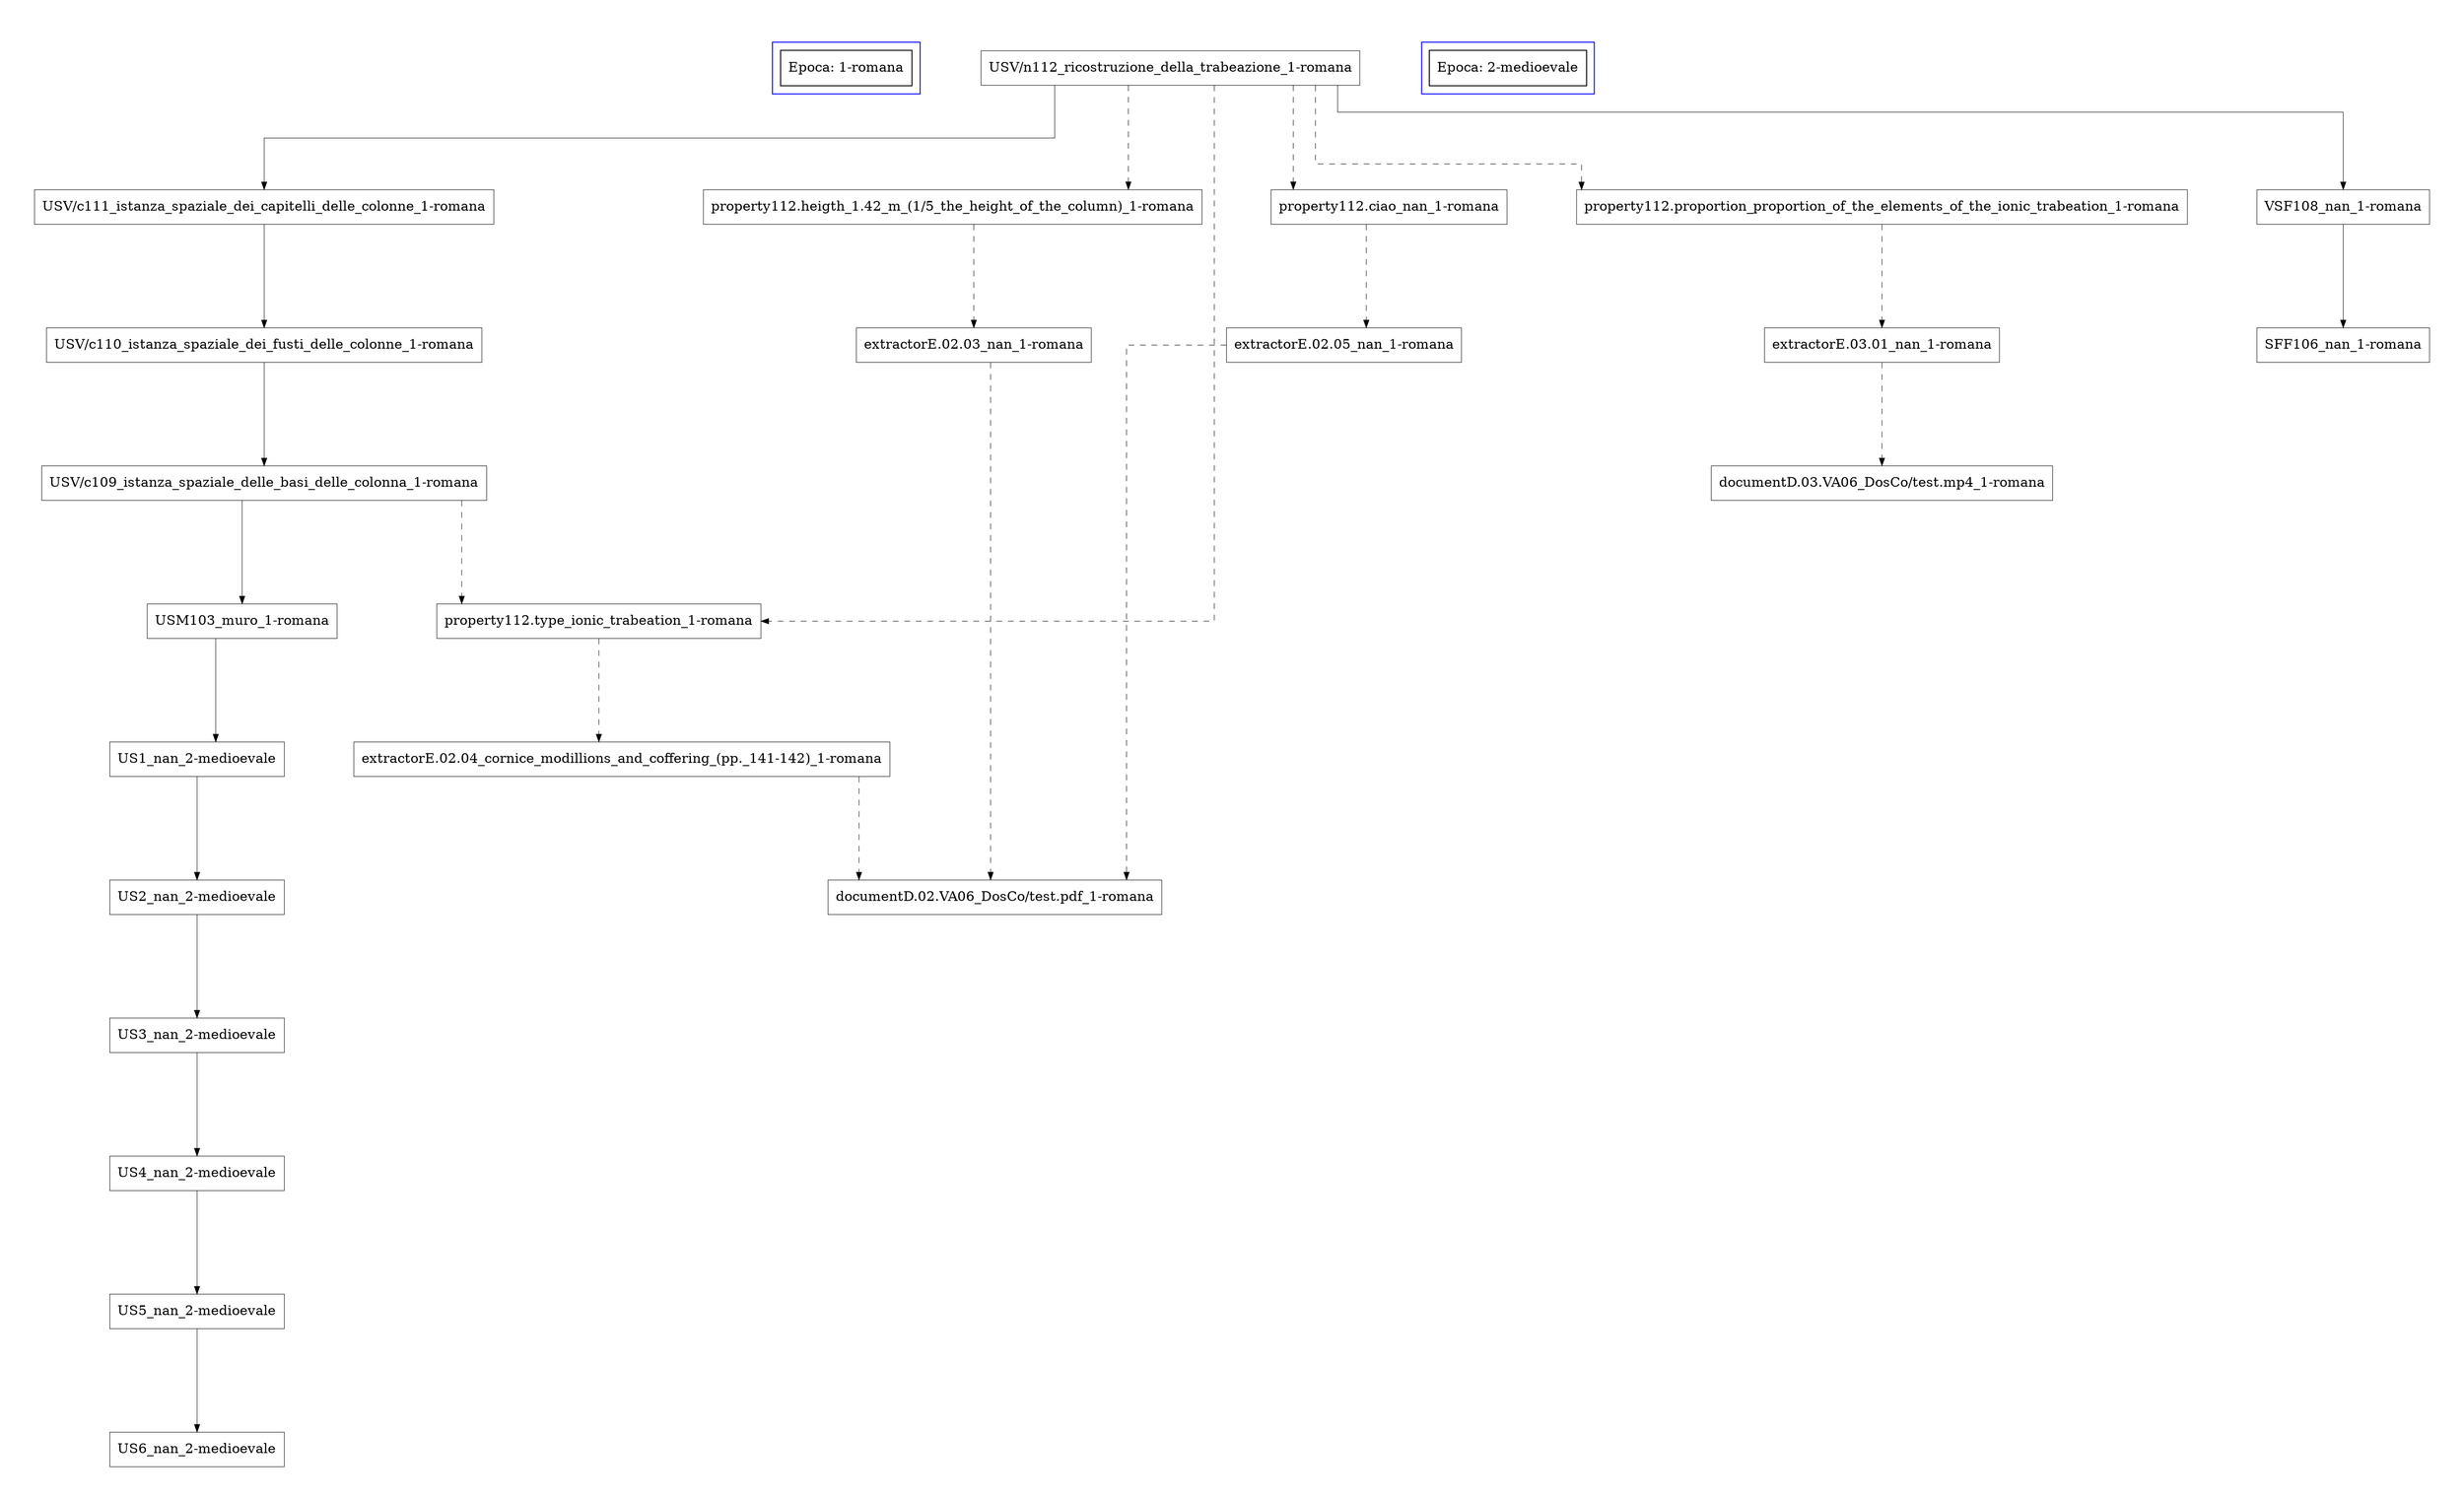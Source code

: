 digraph {
	graph [bb="0,0,2106.2,1493",
		compound=true,
		dpi=300,
		nodesep=1,
		pad=0.5,
		rankdir=TB,
		ranksep=1.5,
		splines=ortho
	];
	node [label="\N"];
	subgraph cluster0 {
		graph [bb="396.5,1432,524.5,1485",
			color=blue
		];
		node [fillcolor=white,
			gradientangle=90,
			label="Epoca: 1-romana",
			shape=record,
			style=filled
		];
		"Epoca: 1-romana"	[height=0.51389,
			pos="460.5,1458.5",
			rects="404.88,1440.5,516.12,1476.5",
			width=1.5451];
	}
	subgraph main1 {
		node [color=black,
			fillcolor=white,
			penwidth=.5,
			shape=box,
			style=filled
		];
		edge [arrowhead=none,
			arrowsize=.8,
			penwidth=.5,
			style=solid
		];
	}
	subgraph main2 {
		node [color=black,
			fillcolor=white,
			penwidth=.5,
			shape=box,
			style=filled
		];
		edge [arrowhead=normal,
			arrowsize=.8,
			penwidth=.5,
			style=dashed
		];
		"USV/c109_istanza_spaziale_delle_basi_delle_colonna_1-romana"	[height=0.5,
			pos="1103.5,1026",
			width=5.2535];
		"property112.type_ionic_trabeation_1-romana"	[height=0.5,
			pos="800.5,882",
			width=3.7326];
		"USV/c109_istanza_spaziale_delle_basi_delle_colonna_1-romana" -> "property112.type_ionic_trabeation_1-romana"	[pos="e,924.62,900.09 924.62,1007.8 924.62,1007.8 924.62,908.09 924.62,908.09"];
		"extractorE.02.04_cornice_modillions_and_coffering_(pp._141-142)_1-romana"	[height=0.5,
			pos="787.5,738",
			width=6.3264];
		"property112.type_ionic_trabeation_1-romana" -> "extractorE.02.04_cornice_modillions_and_coffering_(pp._141-142)_1-romana"	[pos="e,800.5,756.09 800.5,863.76 800.5,863.76 800.5,764.09 800.5,764.09"];
		"USV/n112_ricostruzione_della_trabeazione_1-romana"	[height=0.5,
			pos="951.5,1458.5",
			width=4.4097];
		"USV/n112_ricostruzione_della_trabeazione_1-romana" -> "property112.type_ionic_trabeation_1-romana"	[pos="e,880.03,900.5 880.03,1440.3 880.03,1440.3 880.03,908.5 880.03,908.5"];
		"property112.heigth_1.42_m_(1/5_the_height_of_the_column)_1-romana"	[height=0.5,
			pos="210.5,1314",
			width=5.8472];
		"USV/n112_ricostruzione_della_trabeazione_1-romana" -> "property112.heigth_1.42_m_(1/5_the_height_of_the_column)_1-romana"	[pos="e,412.94,1332.2 821.84,1440.2 821.84,1418.7 821.84,1386 821.84,1386 821.84,1386 412.94,1386 412.94,1386 412.94,1386 412.94,1340.2 \
412.94,1340.2"];
		"property112.proportion_proportion_of_the_elements_of_the_ionic_trabeation_1-romana"	[height=0.5,
			pos="1627.5,1314",
			width=7.1493];
		"USV/n112_ricostruzione_della_trabeazione_1-romana" -> "property112.proportion_proportion_of_the_elements_of_the_ionic_trabeation_1-romana"	[pos="e,1627.5,1332.3 1110.4,1452 1310.2,1452 1627.5,1452 1627.5,1452 1627.5,1452 1627.5,1340.3 1627.5,1340.3"];
		"property112.ciao_nan_1-romana"	[height=0.5,
			pos="592.5,1314",
			width=2.7535];
		"USV/n112_ricostruzione_della_trabeazione_1-romana" -> "property112.ciao_nan_1-romana"	[pos="e,692.05,1314 850.94,1440.2 850.94,1401.3 850.94,1314 850.94,1314 850.94,1314 700.05,1314 700.05,1314"];
		"extractorE.02.03_nan_1-romana"	[height=0.5,
			pos="224.5,1170",
			width=2.7118];
		"property112.heigth_1.42_m_(1/5_the_height_of_the_column)_1-romana" -> "extractorE.02.03_nan_1-romana"	[pos="e,224.5,1188.1 224.5,1295.8 224.5,1295.8 224.5,1196.1 224.5,1196.1"];
		"extractorE.03.01_nan_1-romana"	[height=0.5,
			pos="1627.5,1170",
			width=2.7118];
		"property112.proportion_proportion_of_the_elements_of_the_ionic_trabeation_1-romana" -> "extractorE.03.01_nan_1-romana"	[pos="e,1627.5,1188.1 1627.5,1295.8 1627.5,1295.8 1627.5,1196.1 1627.5,1196.1"];
		"extractorE.02.05_nan_1-romana"	[height=0.5,
			pos="521.5,1170",
			width=2.7118];
		"property112.ciao_nan_1-romana" -> "extractorE.02.05_nan_1-romana"	[pos="e,556.25,1188.1 556.25,1295.8 556.25,1295.8 556.25,1196.1 556.25,1196.1"];
		"documentD.02.VA06_DosCo/test.pdf_1-romana"	[height=0.5,
			pos="450.5,594",
			width=4.0243];
		"extractorE.02.05_nan_1-romana" -> "documentD.02.VA06_DosCo/test.pdf_1-romana"	[pos="e,491.81,612.48 491.81,1151.8 491.81,1151.8 491.81,620.48 491.81,620.48"];
		"extractorE.02.03_nan_1-romana" -> "documentD.02.VA06_DosCo/test.pdf_1-romana"	[pos="e,313.88,612.48 313.88,1151.8 313.88,1151.8 313.88,620.48 313.88,620.48"];
		"documentD.03.VA06_DosCo/test.mp4_1-romana"	[height=0.5,
			pos="1627.5,1026",
			width=4.0972];
		"extractorE.03.01_nan_1-romana" -> "documentD.03.VA06_DosCo/test.mp4_1-romana"	[pos="e,1627.5,1044.1 1627.5,1151.8 1627.5,1151.8 1627.5,1052.1 1627.5,1052.1"];
		"extractorE.02.04_cornice_modillions_and_coffering_(pp._141-142)_1-romana" -> "documentD.02.VA06_DosCo/test.pdf_1-romana"	[pos="e,577.56,612.09 577.56,719.76 577.56,719.76 577.56,620.09 577.56,620.09"];
	}
	subgraph main {
		graph [rankdir=TB];
		node [color=black,
			fillcolor=white,
			penwidth=.5,
			shape=box,
			style=filled
		];
		edge [arrowhead=normal,
			arrowsize=.8,
			penwidth=.5,
			style=solid
		];
		"USV/c109_istanza_spaziale_delle_basi_delle_colonna_1-romana";
		"USM103_muro_1-romana"	[height=0.5,
			pos="1138.5,882",
			width=2.2639];
		"USV/c109_istanza_spaziale_delle_basi_delle_colonna_1-romana" -> "USM103_muro_1-romana"	[pos="e,1138.5,900.09 1138.5,1007.8 1138.5,1007.8 1138.5,908.09 1138.5,908.09"];
		"USV/n112_ricostruzione_della_trabeazione_1-romana";
		"VSF108_nan_1-romana"	[height=0.5,
			pos="2031.5,1314",
			width=2.0764];
		"USV/n112_ricostruzione_della_trabeazione_1-romana" -> "VSF108_nan_1-romana"	[pos="e,2031.5,1332.4 1110.6,1464 1410.9,1464 2031.5,1464 2031.5,1464 2031.5,1464 2031.5,1340.4 2031.5,1340.4"];
		"USV/c111_istanza_spaziale_dei_capitelli_delle_colonne_1-romana"	[height=0.5,
			pos="1103.5,1314",
			width=5.3993];
		"USV/n112_ricostruzione_della_trabeazione_1-romana" -> "USV/c111_istanza_spaziale_dei_capitelli_delle_colonne_1-romana"	[pos="e,1009.7,1332.2 1009.7,1440.2 1009.7,1440.2 1009.7,1340.2 1009.7,1340.2"];
		"SFF106_nan_1-romana"	[height=0.5,
			pos="2031.5,1170",
			width=2.0556];
		"VSF108_nan_1-romana" -> "SFF106_nan_1-romana"	[pos="e,2031.5,1188.1 2031.5,1295.8 2031.5,1295.8 2031.5,1196.1 2031.5,1196.1"];
		"US1_nan_2-medioevale"	[height=0.5,
			pos="1161.5,738",
			width=2.066];
		"USM103_muro_1-romana" -> "US1_nan_2-medioevale"	[pos="e,1153.6,756.09 1153.6,863.76 1153.6,863.76 1153.6,764.09 1153.6,764.09"];
		"USV/c110_istanza_spaziale_dei_fusti_delle_colonne_1-romana"	[height=0.5,
			pos="1103.5,1170",
			width=5.1493];
		"USV/c110_istanza_spaziale_dei_fusti_delle_colonne_1-romana" -> "USV/c109_istanza_spaziale_delle_basi_delle_colonna_1-romana"	[pos="e,1103.5,1044.1 1103.5,1151.8 1103.5,1151.8 1103.5,1052.1 1103.5,1052.1"];
		"USV/c111_istanza_spaziale_dei_capitelli_delle_colonne_1-romana" -> "USV/c110_istanza_spaziale_dei_fusti_delle_colonne_1-romana"	[pos="e,1103.5,1188.1 1103.5,1295.8 1103.5,1295.8 1103.5,1196.1 1103.5,1196.1"];
		"US2_nan_2-medioevale"	[height=0.5,
			pos="1161.5,594",
			width=2.066];
		"US1_nan_2-medioevale" -> "US2_nan_2-medioevale"	[pos="e,1161.5,612.09 1161.5,719.76 1161.5,719.76 1161.5,620.09 1161.5,620.09"];
		"US3_nan_2-medioevale"	[height=0.5,
			pos="1161.5,450",
			width=2.066];
		"US2_nan_2-medioevale" -> "US3_nan_2-medioevale"	[pos="e,1161.5,468.09 1161.5,575.76 1161.5,575.76 1161.5,476.09 1161.5,476.09"];
		"US4_nan_2-medioevale"	[height=0.5,
			pos="1161.5,306",
			width=2.066];
		"US3_nan_2-medioevale" -> "US4_nan_2-medioevale"	[pos="e,1161.5,324.09 1161.5,431.76 1161.5,431.76 1161.5,332.09 1161.5,332.09"];
		"US5_nan_2-medioevale"	[height=0.5,
			pos="1161.5,162",
			width=2.066];
		"US4_nan_2-medioevale" -> "US5_nan_2-medioevale"	[pos="e,1161.5,180.09 1161.5,287.76 1161.5,287.76 1161.5,188.09 1161.5,188.09"];
		"US6_nan_2-medioevale"	[height=0.5,
			pos="1161.5,18",
			width=2.066];
		"US5_nan_2-medioevale" -> "US6_nan_2-medioevale"	[pos="e,1161.5,36.09 1161.5,143.76 1161.5,143.76 1161.5,44.09 1161.5,44.09"];
	}
	subgraph cluster1 {
		graph [bb="580.5,1432,728.5,1485",
			color=blue
		];
		node [fillcolor=white,
			gradientangle=90,
			label="Epoca: 2-medioevale",
			shape=record,
			style=filled
		];
		"Epoca: 2-medioevale"	[height=0.51389,
			pos="654.5,1458.5",
			rects="588.38,1440.5,720.62,1476.5",
			width=1.8368];
	}
}

